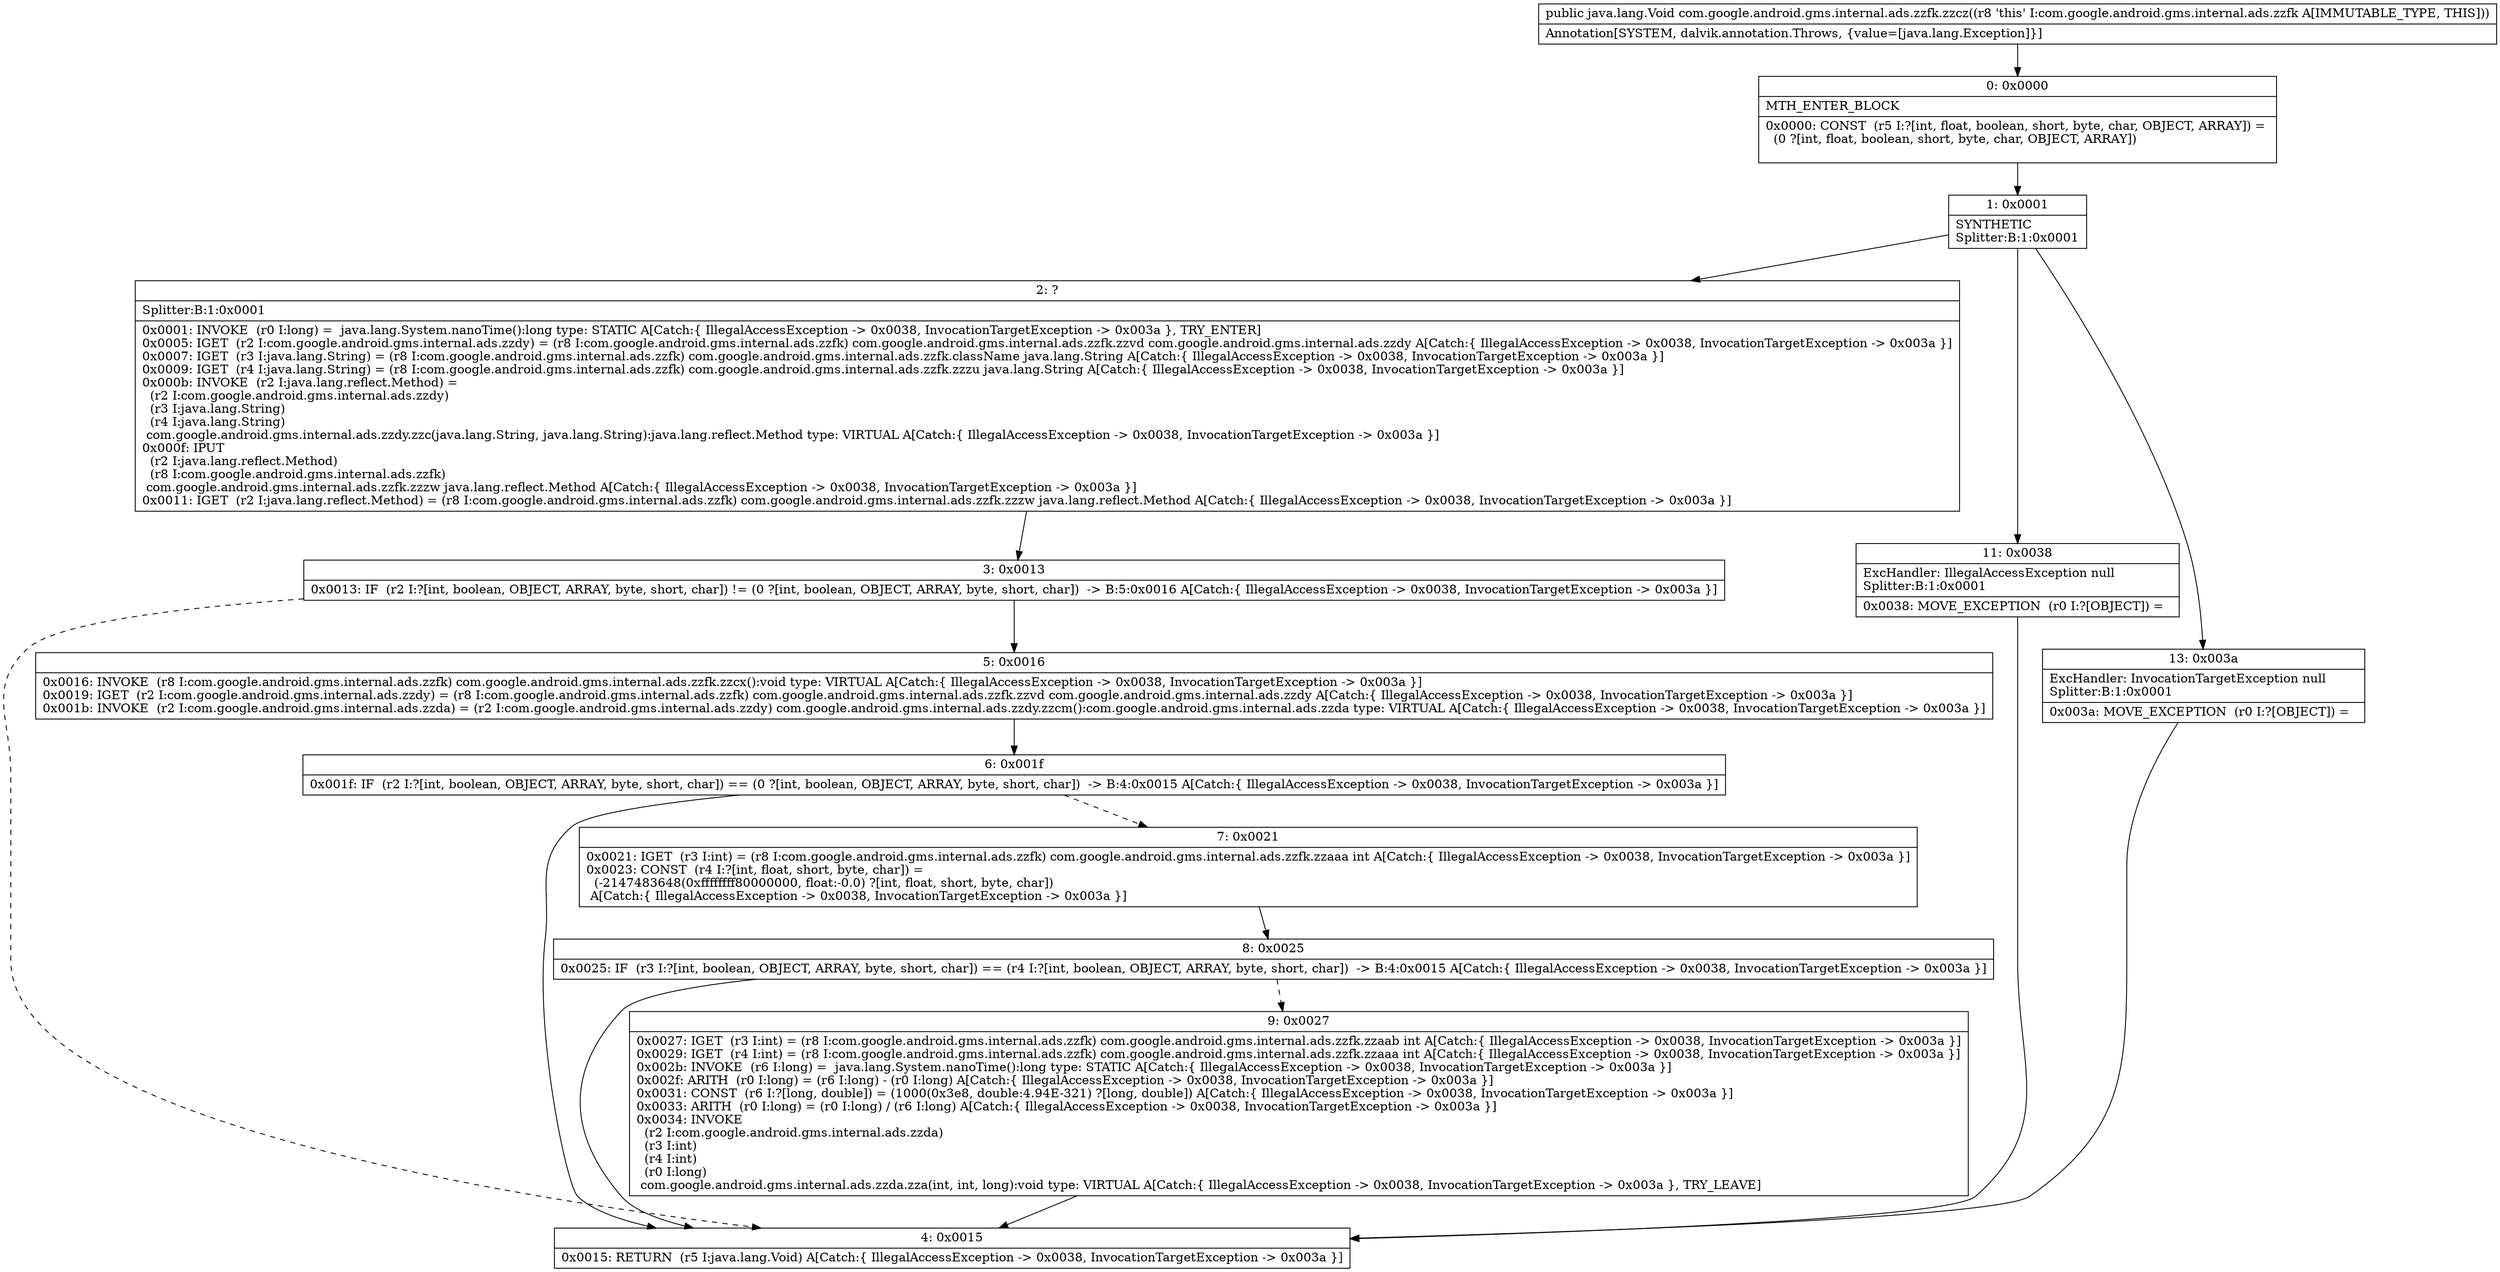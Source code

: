 digraph "CFG forcom.google.android.gms.internal.ads.zzfk.zzcz()Ljava\/lang\/Void;" {
Node_0 [shape=record,label="{0\:\ 0x0000|MTH_ENTER_BLOCK\l|0x0000: CONST  (r5 I:?[int, float, boolean, short, byte, char, OBJECT, ARRAY]) = \l  (0 ?[int, float, boolean, short, byte, char, OBJECT, ARRAY])\l \l}"];
Node_1 [shape=record,label="{1\:\ 0x0001|SYNTHETIC\lSplitter:B:1:0x0001\l}"];
Node_2 [shape=record,label="{2\:\ ?|Splitter:B:1:0x0001\l|0x0001: INVOKE  (r0 I:long) =  java.lang.System.nanoTime():long type: STATIC A[Catch:\{ IllegalAccessException \-\> 0x0038, InvocationTargetException \-\> 0x003a \}, TRY_ENTER]\l0x0005: IGET  (r2 I:com.google.android.gms.internal.ads.zzdy) = (r8 I:com.google.android.gms.internal.ads.zzfk) com.google.android.gms.internal.ads.zzfk.zzvd com.google.android.gms.internal.ads.zzdy A[Catch:\{ IllegalAccessException \-\> 0x0038, InvocationTargetException \-\> 0x003a \}]\l0x0007: IGET  (r3 I:java.lang.String) = (r8 I:com.google.android.gms.internal.ads.zzfk) com.google.android.gms.internal.ads.zzfk.className java.lang.String A[Catch:\{ IllegalAccessException \-\> 0x0038, InvocationTargetException \-\> 0x003a \}]\l0x0009: IGET  (r4 I:java.lang.String) = (r8 I:com.google.android.gms.internal.ads.zzfk) com.google.android.gms.internal.ads.zzfk.zzzu java.lang.String A[Catch:\{ IllegalAccessException \-\> 0x0038, InvocationTargetException \-\> 0x003a \}]\l0x000b: INVOKE  (r2 I:java.lang.reflect.Method) = \l  (r2 I:com.google.android.gms.internal.ads.zzdy)\l  (r3 I:java.lang.String)\l  (r4 I:java.lang.String)\l com.google.android.gms.internal.ads.zzdy.zzc(java.lang.String, java.lang.String):java.lang.reflect.Method type: VIRTUAL A[Catch:\{ IllegalAccessException \-\> 0x0038, InvocationTargetException \-\> 0x003a \}]\l0x000f: IPUT  \l  (r2 I:java.lang.reflect.Method)\l  (r8 I:com.google.android.gms.internal.ads.zzfk)\l com.google.android.gms.internal.ads.zzfk.zzzw java.lang.reflect.Method A[Catch:\{ IllegalAccessException \-\> 0x0038, InvocationTargetException \-\> 0x003a \}]\l0x0011: IGET  (r2 I:java.lang.reflect.Method) = (r8 I:com.google.android.gms.internal.ads.zzfk) com.google.android.gms.internal.ads.zzfk.zzzw java.lang.reflect.Method A[Catch:\{ IllegalAccessException \-\> 0x0038, InvocationTargetException \-\> 0x003a \}]\l}"];
Node_3 [shape=record,label="{3\:\ 0x0013|0x0013: IF  (r2 I:?[int, boolean, OBJECT, ARRAY, byte, short, char]) != (0 ?[int, boolean, OBJECT, ARRAY, byte, short, char])  \-\> B:5:0x0016 A[Catch:\{ IllegalAccessException \-\> 0x0038, InvocationTargetException \-\> 0x003a \}]\l}"];
Node_4 [shape=record,label="{4\:\ 0x0015|0x0015: RETURN  (r5 I:java.lang.Void) A[Catch:\{ IllegalAccessException \-\> 0x0038, InvocationTargetException \-\> 0x003a \}]\l}"];
Node_5 [shape=record,label="{5\:\ 0x0016|0x0016: INVOKE  (r8 I:com.google.android.gms.internal.ads.zzfk) com.google.android.gms.internal.ads.zzfk.zzcx():void type: VIRTUAL A[Catch:\{ IllegalAccessException \-\> 0x0038, InvocationTargetException \-\> 0x003a \}]\l0x0019: IGET  (r2 I:com.google.android.gms.internal.ads.zzdy) = (r8 I:com.google.android.gms.internal.ads.zzfk) com.google.android.gms.internal.ads.zzfk.zzvd com.google.android.gms.internal.ads.zzdy A[Catch:\{ IllegalAccessException \-\> 0x0038, InvocationTargetException \-\> 0x003a \}]\l0x001b: INVOKE  (r2 I:com.google.android.gms.internal.ads.zzda) = (r2 I:com.google.android.gms.internal.ads.zzdy) com.google.android.gms.internal.ads.zzdy.zzcm():com.google.android.gms.internal.ads.zzda type: VIRTUAL A[Catch:\{ IllegalAccessException \-\> 0x0038, InvocationTargetException \-\> 0x003a \}]\l}"];
Node_6 [shape=record,label="{6\:\ 0x001f|0x001f: IF  (r2 I:?[int, boolean, OBJECT, ARRAY, byte, short, char]) == (0 ?[int, boolean, OBJECT, ARRAY, byte, short, char])  \-\> B:4:0x0015 A[Catch:\{ IllegalAccessException \-\> 0x0038, InvocationTargetException \-\> 0x003a \}]\l}"];
Node_7 [shape=record,label="{7\:\ 0x0021|0x0021: IGET  (r3 I:int) = (r8 I:com.google.android.gms.internal.ads.zzfk) com.google.android.gms.internal.ads.zzfk.zzaaa int A[Catch:\{ IllegalAccessException \-\> 0x0038, InvocationTargetException \-\> 0x003a \}]\l0x0023: CONST  (r4 I:?[int, float, short, byte, char]) = \l  (\-2147483648(0xffffffff80000000, float:\-0.0) ?[int, float, short, byte, char])\l A[Catch:\{ IllegalAccessException \-\> 0x0038, InvocationTargetException \-\> 0x003a \}]\l}"];
Node_8 [shape=record,label="{8\:\ 0x0025|0x0025: IF  (r3 I:?[int, boolean, OBJECT, ARRAY, byte, short, char]) == (r4 I:?[int, boolean, OBJECT, ARRAY, byte, short, char])  \-\> B:4:0x0015 A[Catch:\{ IllegalAccessException \-\> 0x0038, InvocationTargetException \-\> 0x003a \}]\l}"];
Node_9 [shape=record,label="{9\:\ 0x0027|0x0027: IGET  (r3 I:int) = (r8 I:com.google.android.gms.internal.ads.zzfk) com.google.android.gms.internal.ads.zzfk.zzaab int A[Catch:\{ IllegalAccessException \-\> 0x0038, InvocationTargetException \-\> 0x003a \}]\l0x0029: IGET  (r4 I:int) = (r8 I:com.google.android.gms.internal.ads.zzfk) com.google.android.gms.internal.ads.zzfk.zzaaa int A[Catch:\{ IllegalAccessException \-\> 0x0038, InvocationTargetException \-\> 0x003a \}]\l0x002b: INVOKE  (r6 I:long) =  java.lang.System.nanoTime():long type: STATIC A[Catch:\{ IllegalAccessException \-\> 0x0038, InvocationTargetException \-\> 0x003a \}]\l0x002f: ARITH  (r0 I:long) = (r6 I:long) \- (r0 I:long) A[Catch:\{ IllegalAccessException \-\> 0x0038, InvocationTargetException \-\> 0x003a \}]\l0x0031: CONST  (r6 I:?[long, double]) = (1000(0x3e8, double:4.94E\-321) ?[long, double]) A[Catch:\{ IllegalAccessException \-\> 0x0038, InvocationTargetException \-\> 0x003a \}]\l0x0033: ARITH  (r0 I:long) = (r0 I:long) \/ (r6 I:long) A[Catch:\{ IllegalAccessException \-\> 0x0038, InvocationTargetException \-\> 0x003a \}]\l0x0034: INVOKE  \l  (r2 I:com.google.android.gms.internal.ads.zzda)\l  (r3 I:int)\l  (r4 I:int)\l  (r0 I:long)\l com.google.android.gms.internal.ads.zzda.zza(int, int, long):void type: VIRTUAL A[Catch:\{ IllegalAccessException \-\> 0x0038, InvocationTargetException \-\> 0x003a \}, TRY_LEAVE]\l}"];
Node_11 [shape=record,label="{11\:\ 0x0038|ExcHandler: IllegalAccessException null\lSplitter:B:1:0x0001\l|0x0038: MOVE_EXCEPTION  (r0 I:?[OBJECT]) =  \l}"];
Node_13 [shape=record,label="{13\:\ 0x003a|ExcHandler: InvocationTargetException null\lSplitter:B:1:0x0001\l|0x003a: MOVE_EXCEPTION  (r0 I:?[OBJECT]) =  \l}"];
MethodNode[shape=record,label="{public java.lang.Void com.google.android.gms.internal.ads.zzfk.zzcz((r8 'this' I:com.google.android.gms.internal.ads.zzfk A[IMMUTABLE_TYPE, THIS]))  | Annotation[SYSTEM, dalvik.annotation.Throws, \{value=[java.lang.Exception]\}]\l}"];
MethodNode -> Node_0;
Node_0 -> Node_1;
Node_1 -> Node_2;
Node_1 -> Node_11;
Node_1 -> Node_13;
Node_2 -> Node_3;
Node_3 -> Node_4[style=dashed];
Node_3 -> Node_5;
Node_5 -> Node_6;
Node_6 -> Node_4;
Node_6 -> Node_7[style=dashed];
Node_7 -> Node_8;
Node_8 -> Node_4;
Node_8 -> Node_9[style=dashed];
Node_9 -> Node_4;
Node_11 -> Node_4;
Node_13 -> Node_4;
}

